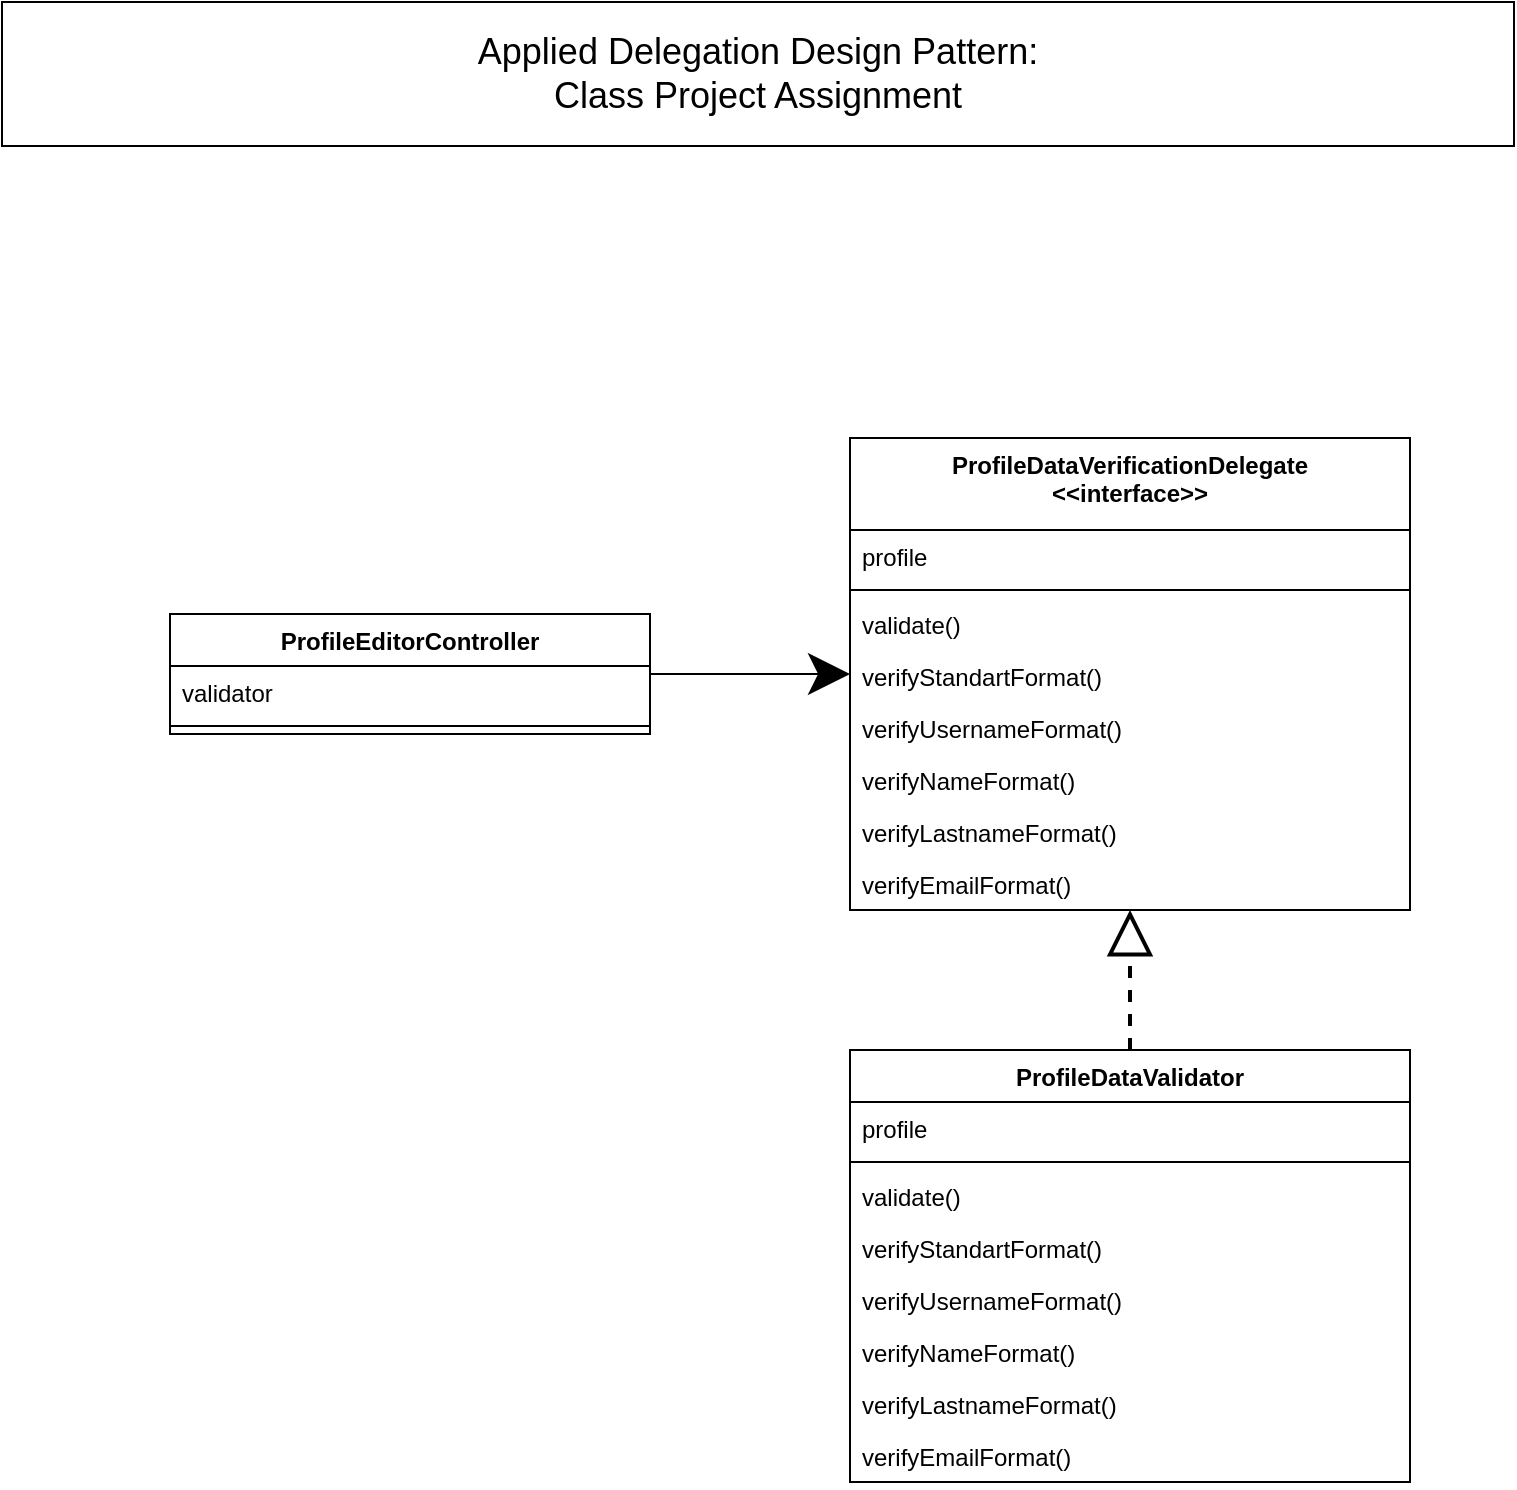 <mxfile version="14.6.6" type="device"><diagram id="UZKHUxRpQ8a1OKZO6WeA" name="Page-1"><mxGraphModel dx="1186" dy="767" grid="1" gridSize="10" guides="1" tooltips="1" connect="1" arrows="1" fold="1" page="1" pageScale="1" pageWidth="850" pageHeight="1100" math="0" shadow="0"><root><mxCell id="0"/><mxCell id="1" parent="0"/><mxCell id="Ii5yRDQErvSzyKs4eJ5N-25" style="edgeStyle=orthogonalEdgeStyle;rounded=0;orthogonalLoop=1;jettySize=auto;html=1;endSize=18;" edge="1" parent="1" source="Ii5yRDQErvSzyKs4eJ5N-5" target="Ii5yRDQErvSzyKs4eJ5N-17"><mxGeometry relative="1" as="geometry"/></mxCell><mxCell id="Ii5yRDQErvSzyKs4eJ5N-5" value="ProfileEditorController" style="swimlane;fontStyle=1;align=center;verticalAlign=top;childLayout=stackLayout;horizontal=1;startSize=26;horizontalStack=0;resizeParent=1;resizeParentMax=0;resizeLast=0;collapsible=1;marginBottom=0;" vertex="1" parent="1"><mxGeometry x="120" y="342" width="240" height="60" as="geometry"/></mxCell><mxCell id="Ii5yRDQErvSzyKs4eJ5N-6" value="validator" style="text;strokeColor=none;fillColor=none;align=left;verticalAlign=top;spacingLeft=4;spacingRight=4;overflow=hidden;rotatable=0;points=[[0,0.5],[1,0.5]];portConstraint=eastwest;" vertex="1" parent="Ii5yRDQErvSzyKs4eJ5N-5"><mxGeometry y="26" width="240" height="26" as="geometry"/></mxCell><mxCell id="Ii5yRDQErvSzyKs4eJ5N-7" value="" style="line;strokeWidth=1;fillColor=none;align=left;verticalAlign=middle;spacingTop=-1;spacingLeft=3;spacingRight=3;rotatable=0;labelPosition=right;points=[];portConstraint=eastwest;" vertex="1" parent="Ii5yRDQErvSzyKs4eJ5N-5"><mxGeometry y="52" width="240" height="8" as="geometry"/></mxCell><mxCell id="Ii5yRDQErvSzyKs4eJ5N-17" value="ProfileDataVerificationDelegate&#xa;&lt;&lt;interface&gt;&gt;" style="swimlane;fontStyle=1;align=center;verticalAlign=top;childLayout=stackLayout;horizontal=1;startSize=46;horizontalStack=0;resizeParent=1;resizeParentMax=0;resizeLast=0;collapsible=1;marginBottom=0;" vertex="1" parent="1"><mxGeometry x="460" y="254" width="280" height="236" as="geometry"/></mxCell><mxCell id="Ii5yRDQErvSzyKs4eJ5N-34" value="profile" style="text;strokeColor=none;fillColor=none;align=left;verticalAlign=top;spacingLeft=4;spacingRight=4;overflow=hidden;rotatable=0;points=[[0,0.5],[1,0.5]];portConstraint=eastwest;" vertex="1" parent="Ii5yRDQErvSzyKs4eJ5N-17"><mxGeometry y="46" width="280" height="26" as="geometry"/></mxCell><mxCell id="Ii5yRDQErvSzyKs4eJ5N-19" value="" style="line;strokeWidth=1;fillColor=none;align=left;verticalAlign=middle;spacingTop=-1;spacingLeft=3;spacingRight=3;rotatable=0;labelPosition=right;points=[];portConstraint=eastwest;" vertex="1" parent="Ii5yRDQErvSzyKs4eJ5N-17"><mxGeometry y="72" width="280" height="8" as="geometry"/></mxCell><mxCell id="Ii5yRDQErvSzyKs4eJ5N-21" value="validate()" style="text;strokeColor=none;fillColor=none;align=left;verticalAlign=top;spacingLeft=4;spacingRight=4;overflow=hidden;rotatable=0;points=[[0,0.5],[1,0.5]];portConstraint=eastwest;" vertex="1" parent="Ii5yRDQErvSzyKs4eJ5N-17"><mxGeometry y="80" width="280" height="26" as="geometry"/></mxCell><mxCell id="Ii5yRDQErvSzyKs4eJ5N-33" value="verifyStandartFormat()" style="text;strokeColor=none;fillColor=none;align=left;verticalAlign=top;spacingLeft=4;spacingRight=4;overflow=hidden;rotatable=0;points=[[0,0.5],[1,0.5]];portConstraint=eastwest;" vertex="1" parent="Ii5yRDQErvSzyKs4eJ5N-17"><mxGeometry y="106" width="280" height="26" as="geometry"/></mxCell><mxCell id="Ii5yRDQErvSzyKs4eJ5N-31" value="verifyUsernameFormat()" style="text;strokeColor=none;fillColor=none;align=left;verticalAlign=top;spacingLeft=4;spacingRight=4;overflow=hidden;rotatable=0;points=[[0,0.5],[1,0.5]];portConstraint=eastwest;" vertex="1" parent="Ii5yRDQErvSzyKs4eJ5N-17"><mxGeometry y="132" width="280" height="26" as="geometry"/></mxCell><mxCell id="Ii5yRDQErvSzyKs4eJ5N-32" value="verifyNameFormat()" style="text;strokeColor=none;fillColor=none;align=left;verticalAlign=top;spacingLeft=4;spacingRight=4;overflow=hidden;rotatable=0;points=[[0,0.5],[1,0.5]];portConstraint=eastwest;" vertex="1" parent="Ii5yRDQErvSzyKs4eJ5N-17"><mxGeometry y="158" width="280" height="26" as="geometry"/></mxCell><mxCell id="Ii5yRDQErvSzyKs4eJ5N-30" value="verifyLastnameFormat()" style="text;strokeColor=none;fillColor=none;align=left;verticalAlign=top;spacingLeft=4;spacingRight=4;overflow=hidden;rotatable=0;points=[[0,0.5],[1,0.5]];portConstraint=eastwest;" vertex="1" parent="Ii5yRDQErvSzyKs4eJ5N-17"><mxGeometry y="184" width="280" height="26" as="geometry"/></mxCell><mxCell id="Ii5yRDQErvSzyKs4eJ5N-29" value="verifyEmailFormat()" style="text;strokeColor=none;fillColor=none;align=left;verticalAlign=top;spacingLeft=4;spacingRight=4;overflow=hidden;rotatable=0;points=[[0,0.5],[1,0.5]];portConstraint=eastwest;" vertex="1" parent="Ii5yRDQErvSzyKs4eJ5N-17"><mxGeometry y="210" width="280" height="26" as="geometry"/></mxCell><mxCell id="Ii5yRDQErvSzyKs4eJ5N-27" value="Applied Delegation Design Pattern:&lt;br style=&quot;font-size: 18px&quot;&gt;Class Project Assignment" style="rounded=0;whiteSpace=wrap;html=1;fontSize=18;" vertex="1" parent="1"><mxGeometry x="36" y="36" width="756" height="72" as="geometry"/></mxCell><mxCell id="Ii5yRDQErvSzyKs4eJ5N-44" style="edgeStyle=orthogonalEdgeStyle;rounded=0;orthogonalLoop=1;jettySize=auto;html=1;dashed=1;endArrow=block;endFill=0;endSize=18;strokeWidth=2;" edge="1" parent="1" source="Ii5yRDQErvSzyKs4eJ5N-35" target="Ii5yRDQErvSzyKs4eJ5N-17"><mxGeometry relative="1" as="geometry"/></mxCell><mxCell id="Ii5yRDQErvSzyKs4eJ5N-35" value="ProfileDataValidator" style="swimlane;fontStyle=1;align=center;verticalAlign=top;childLayout=stackLayout;horizontal=1;startSize=26;horizontalStack=0;resizeParent=1;resizeParentMax=0;resizeLast=0;collapsible=1;marginBottom=0;" vertex="1" parent="1"><mxGeometry x="460" y="560" width="280" height="216" as="geometry"/></mxCell><mxCell id="Ii5yRDQErvSzyKs4eJ5N-36" value="profile" style="text;strokeColor=none;fillColor=none;align=left;verticalAlign=top;spacingLeft=4;spacingRight=4;overflow=hidden;rotatable=0;points=[[0,0.5],[1,0.5]];portConstraint=eastwest;" vertex="1" parent="Ii5yRDQErvSzyKs4eJ5N-35"><mxGeometry y="26" width="280" height="26" as="geometry"/></mxCell><mxCell id="Ii5yRDQErvSzyKs4eJ5N-37" value="" style="line;strokeWidth=1;fillColor=none;align=left;verticalAlign=middle;spacingTop=-1;spacingLeft=3;spacingRight=3;rotatable=0;labelPosition=right;points=[];portConstraint=eastwest;" vertex="1" parent="Ii5yRDQErvSzyKs4eJ5N-35"><mxGeometry y="52" width="280" height="8" as="geometry"/></mxCell><mxCell id="Ii5yRDQErvSzyKs4eJ5N-38" value="validate()" style="text;strokeColor=none;fillColor=none;align=left;verticalAlign=top;spacingLeft=4;spacingRight=4;overflow=hidden;rotatable=0;points=[[0,0.5],[1,0.5]];portConstraint=eastwest;" vertex="1" parent="Ii5yRDQErvSzyKs4eJ5N-35"><mxGeometry y="60" width="280" height="26" as="geometry"/></mxCell><mxCell id="Ii5yRDQErvSzyKs4eJ5N-39" value="verifyStandartFormat()" style="text;strokeColor=none;fillColor=none;align=left;verticalAlign=top;spacingLeft=4;spacingRight=4;overflow=hidden;rotatable=0;points=[[0,0.5],[1,0.5]];portConstraint=eastwest;" vertex="1" parent="Ii5yRDQErvSzyKs4eJ5N-35"><mxGeometry y="86" width="280" height="26" as="geometry"/></mxCell><mxCell id="Ii5yRDQErvSzyKs4eJ5N-40" value="verifyUsernameFormat()" style="text;strokeColor=none;fillColor=none;align=left;verticalAlign=top;spacingLeft=4;spacingRight=4;overflow=hidden;rotatable=0;points=[[0,0.5],[1,0.5]];portConstraint=eastwest;" vertex="1" parent="Ii5yRDQErvSzyKs4eJ5N-35"><mxGeometry y="112" width="280" height="26" as="geometry"/></mxCell><mxCell id="Ii5yRDQErvSzyKs4eJ5N-41" value="verifyNameFormat()" style="text;strokeColor=none;fillColor=none;align=left;verticalAlign=top;spacingLeft=4;spacingRight=4;overflow=hidden;rotatable=0;points=[[0,0.5],[1,0.5]];portConstraint=eastwest;" vertex="1" parent="Ii5yRDQErvSzyKs4eJ5N-35"><mxGeometry y="138" width="280" height="26" as="geometry"/></mxCell><mxCell id="Ii5yRDQErvSzyKs4eJ5N-42" value="verifyLastnameFormat()" style="text;strokeColor=none;fillColor=none;align=left;verticalAlign=top;spacingLeft=4;spacingRight=4;overflow=hidden;rotatable=0;points=[[0,0.5],[1,0.5]];portConstraint=eastwest;" vertex="1" parent="Ii5yRDQErvSzyKs4eJ5N-35"><mxGeometry y="164" width="280" height="26" as="geometry"/></mxCell><mxCell id="Ii5yRDQErvSzyKs4eJ5N-43" value="verifyEmailFormat()" style="text;strokeColor=none;fillColor=none;align=left;verticalAlign=top;spacingLeft=4;spacingRight=4;overflow=hidden;rotatable=0;points=[[0,0.5],[1,0.5]];portConstraint=eastwest;" vertex="1" parent="Ii5yRDQErvSzyKs4eJ5N-35"><mxGeometry y="190" width="280" height="26" as="geometry"/></mxCell></root></mxGraphModel></diagram></mxfile>